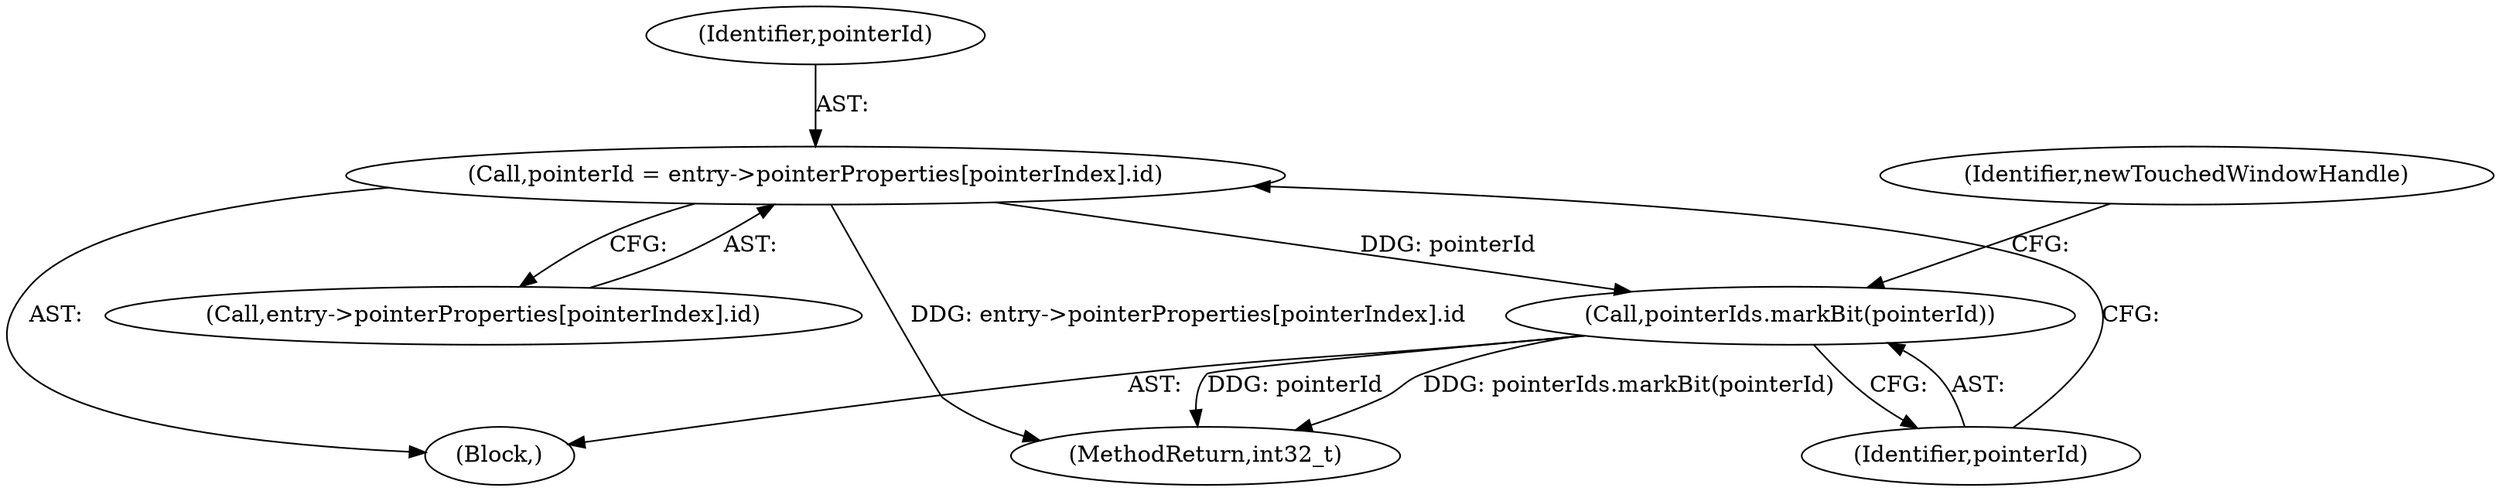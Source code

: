 digraph "0_Android_03a53d1c7765eeb3af0bc34c3dff02ada1953fbf_0@array" {
"1000518" [label="(Call,pointerId = entry->pointerProperties[pointerIndex].id)"];
"1000527" [label="(Call,pointerIds.markBit(pointerId))"];
"1000518" [label="(Call,pointerId = entry->pointerProperties[pointerIndex].id)"];
"1000527" [label="(Call,pointerIds.markBit(pointerId))"];
"1000519" [label="(Identifier,pointerId)"];
"1000528" [label="(Identifier,pointerId)"];
"1000530" [label="(Identifier,newTouchedWindowHandle)"];
"1000516" [label="(Block,)"];
"1000520" [label="(Call,entry->pointerProperties[pointerIndex].id)"];
"1001167" [label="(MethodReturn,int32_t)"];
"1000518" -> "1000516"  [label="AST: "];
"1000518" -> "1000520"  [label="CFG: "];
"1000519" -> "1000518"  [label="AST: "];
"1000520" -> "1000518"  [label="AST: "];
"1000528" -> "1000518"  [label="CFG: "];
"1000518" -> "1001167"  [label="DDG: entry->pointerProperties[pointerIndex].id"];
"1000518" -> "1000527"  [label="DDG: pointerId"];
"1000527" -> "1000516"  [label="AST: "];
"1000527" -> "1000528"  [label="CFG: "];
"1000528" -> "1000527"  [label="AST: "];
"1000530" -> "1000527"  [label="CFG: "];
"1000527" -> "1001167"  [label="DDG: pointerId"];
"1000527" -> "1001167"  [label="DDG: pointerIds.markBit(pointerId)"];
}
